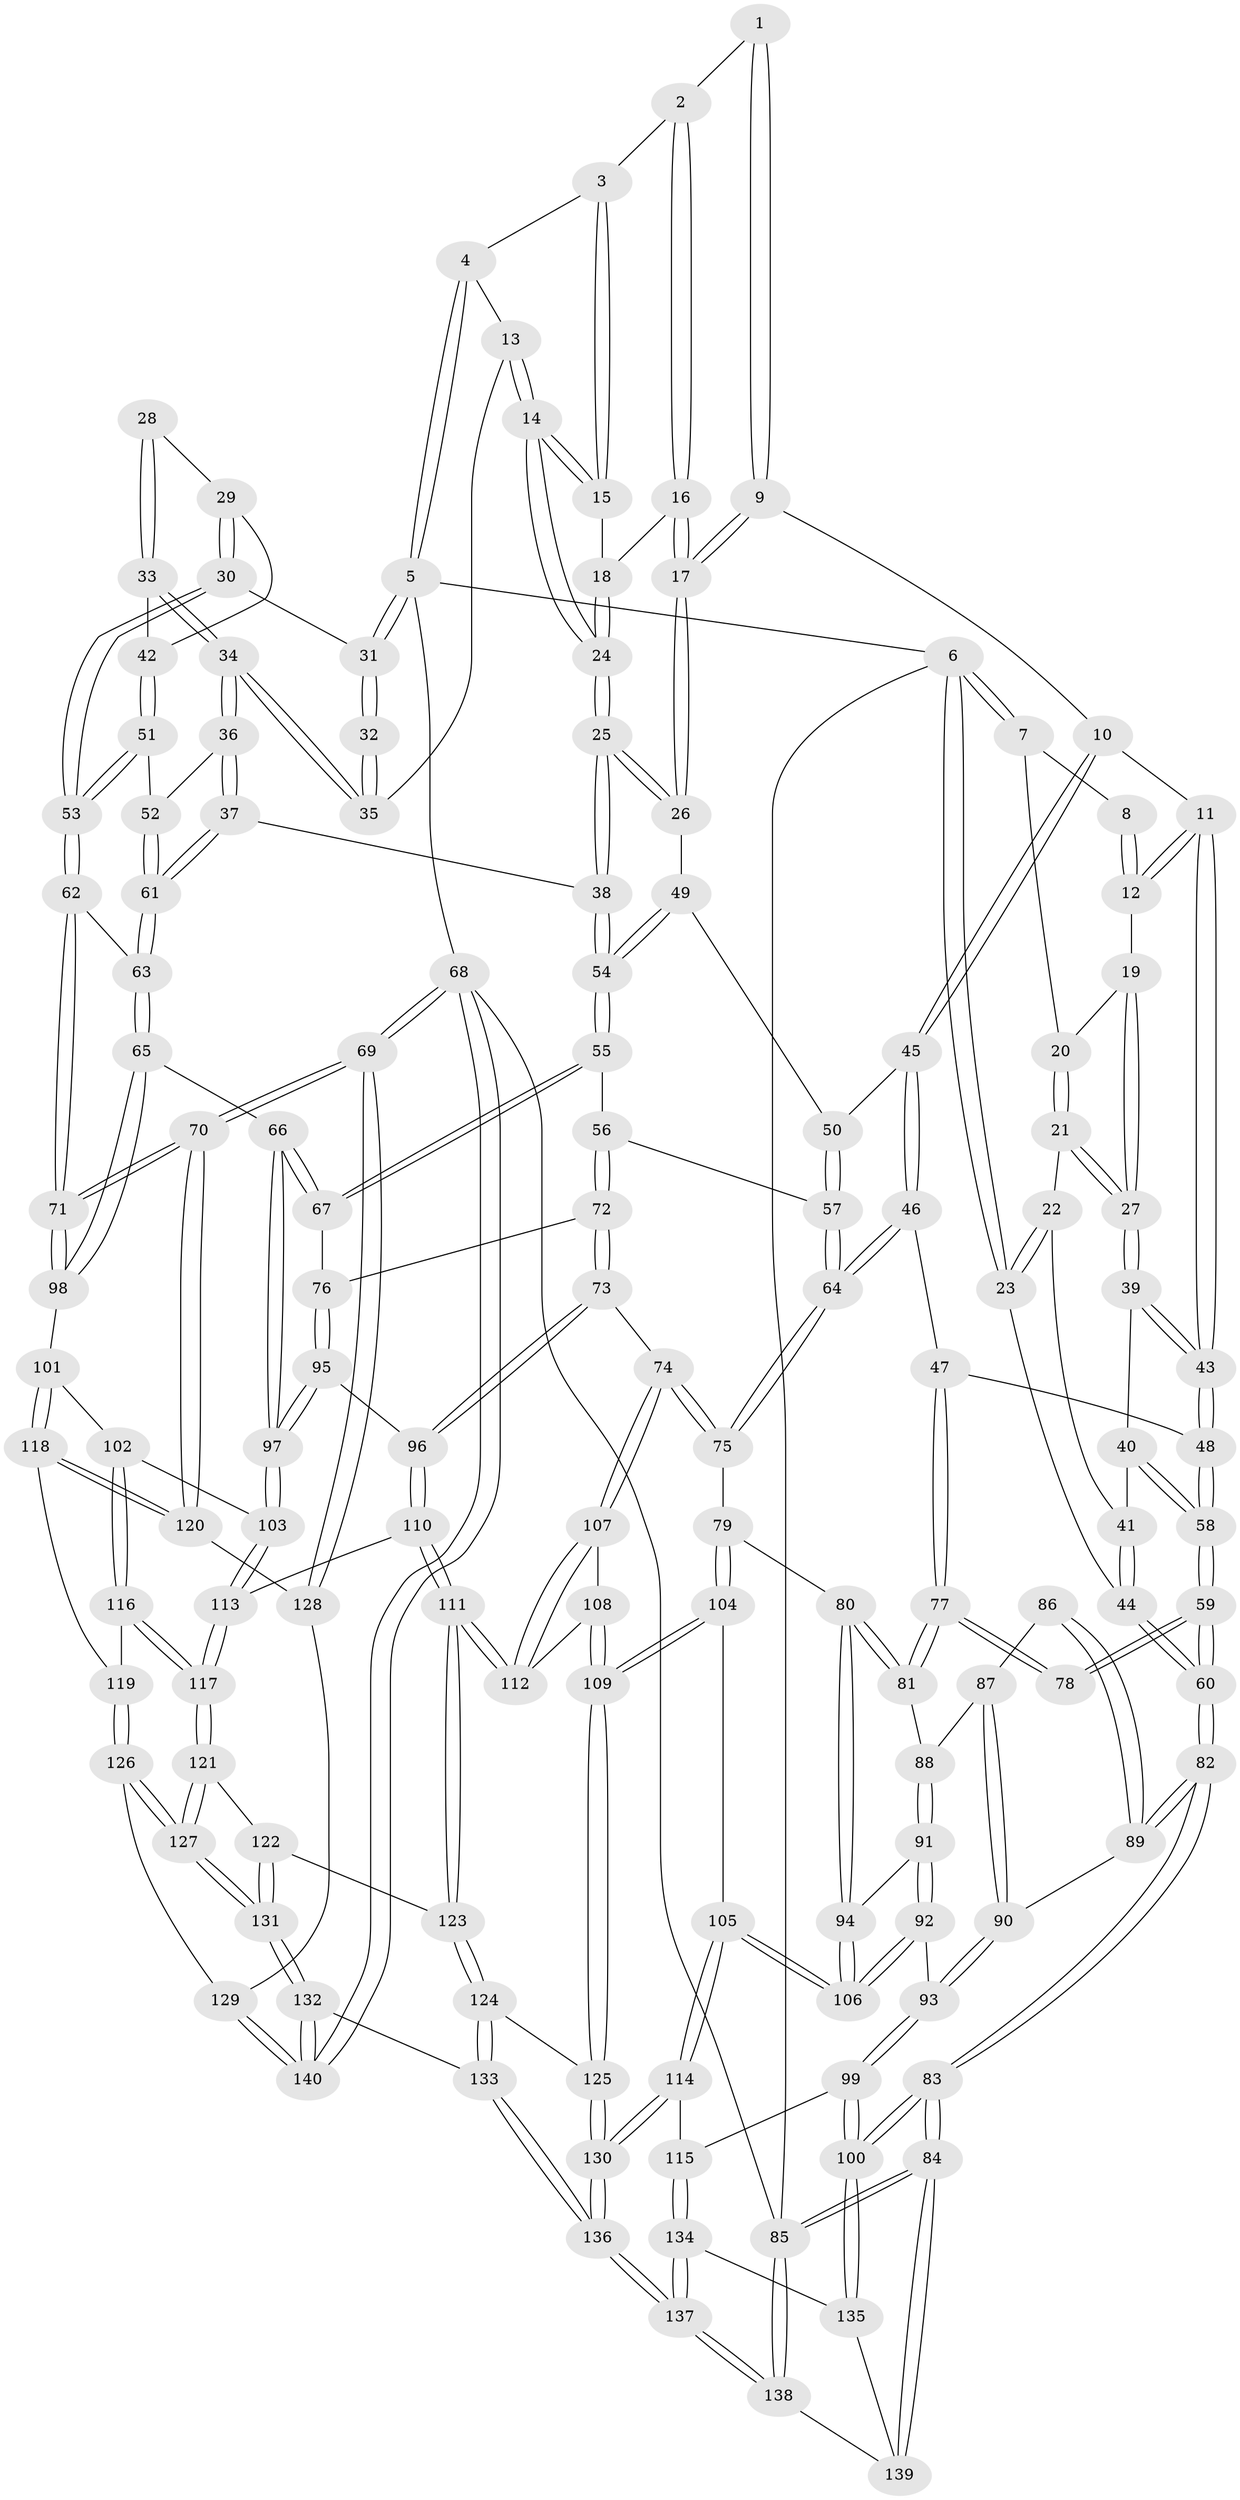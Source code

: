 // Generated by graph-tools (version 1.1) at 2025/38/03/09/25 02:38:36]
// undirected, 140 vertices, 347 edges
graph export_dot {
graph [start="1"]
  node [color=gray90,style=filled];
  1 [pos="+0.5128545250297499+0"];
  2 [pos="+0.58264533560907+0"];
  3 [pos="+0.5848559300211381+0"];
  4 [pos="+0.7867147153336583+0"];
  5 [pos="+1+0"];
  6 [pos="+0+0"];
  7 [pos="+0.09789295531717884+0"];
  8 [pos="+0.24241940944343468+0"];
  9 [pos="+0.39226547892705765+0.11637883155496298"];
  10 [pos="+0.39107033339728386+0.11659760658592476"];
  11 [pos="+0.36550532650933015+0.11380212712190758"];
  12 [pos="+0.3651284476107793+0.11356876370247038"];
  13 [pos="+0.7958551026661272+0.0957693056346586"];
  14 [pos="+0.7106769312935324+0.11870549160580084"];
  15 [pos="+0.6121951911866765+0"];
  16 [pos="+0.5189801880727021+0.09930213856712661"];
  17 [pos="+0.48429078632529765+0.14248640752555986"];
  18 [pos="+0.6080241259544267+0.10801129118738916"];
  19 [pos="+0.2506265051369859+0.10615760816699449"];
  20 [pos="+0.14180986893358472+0"];
  21 [pos="+0.10866585370181807+0.11939711638653336"];
  22 [pos="+0.06356954852258008+0.13787469222082788"];
  23 [pos="+0+0.11451544354419652"];
  24 [pos="+0.6787882523923113+0.16022111124299848"];
  25 [pos="+0.6697292393574703+0.19769540990012555"];
  26 [pos="+0.4937727022316718+0.16265430517095536"];
  27 [pos="+0.18732521697966342+0.21462769960058556"];
  28 [pos="+0.8688445139028163+0.11933177197230921"];
  29 [pos="+0.9586094611812697+0.1298938221385301"];
  30 [pos="+1+0"];
  31 [pos="+1+0"];
  32 [pos="+0.8016781948085387+0.09688379753739124"];
  33 [pos="+0.8928678228668998+0.1901353803757865"];
  34 [pos="+0.8311463910863046+0.18856077339012633"];
  35 [pos="+0.7988421360892005+0.09727147473376889"];
  36 [pos="+0.814747682476276+0.2252772088515017"];
  37 [pos="+0.7505111796170963+0.2755437832041661"];
  38 [pos="+0.6801388886402282+0.26405433734729555"];
  39 [pos="+0.18771245367045195+0.2224577408993733"];
  40 [pos="+0.07859771308336315+0.24889963944677623"];
  41 [pos="+0.06490217577602496+0.19177617913230174"];
  42 [pos="+0.8968834132421812+0.19084101590261945"];
  43 [pos="+0.25838203015149097+0.3139285687259772"];
  44 [pos="+0+0.1458612965138858"];
  45 [pos="+0.3894018202481784+0.2894120213061267"];
  46 [pos="+0.3650003921551624+0.3484231864225785"];
  47 [pos="+0.2697044672117979+0.34212223064232467"];
  48 [pos="+0.2673750493305983+0.33859862410016345"];
  49 [pos="+0.4936096200702747+0.16945010924561887"];
  50 [pos="+0.49029759200995937+0.18425845835736612"];
  51 [pos="+0.9193017074430662+0.2537375627857498"];
  52 [pos="+0.8962506977678552+0.27398135060478107"];
  53 [pos="+1+0.26146110946868617"];
  54 [pos="+0.6372297966773103+0.3153377312616"];
  55 [pos="+0.6307294720710973+0.32580804168993566"];
  56 [pos="+0.5426512516912777+0.3671394788043612"];
  57 [pos="+0.5225656183405519+0.36321271181316084"];
  58 [pos="+0+0.3411796136093779"];
  59 [pos="+0+0.35917902844158"];
  60 [pos="+0+0.363734756855119"];
  61 [pos="+0.8581704671266936+0.38659817730193324"];
  62 [pos="+1+0.34300410132386033"];
  63 [pos="+0.8748371059168163+0.4372188518812409"];
  64 [pos="+0.41996858472704307+0.3776596020925865"];
  65 [pos="+0.8426526820866985+0.49075489566768526"];
  66 [pos="+0.8118697845612994+0.49551739416113894"];
  67 [pos="+0.7497108980891524+0.48705897225986844"];
  68 [pos="+1+1"];
  69 [pos="+1+1"];
  70 [pos="+1+0.8186942137914469"];
  71 [pos="+1+0.6340776860885746"];
  72 [pos="+0.5560924486903129+0.4230692744169499"];
  73 [pos="+0.5105333104645354+0.5661731965849653"];
  74 [pos="+0.4372018895454739+0.5690320493939592"];
  75 [pos="+0.41803883992993396+0.5582174737626233"];
  76 [pos="+0.6557247841699293+0.5339867834534615"];
  77 [pos="+0.2212501271155703+0.4469426419627016"];
  78 [pos="+0+0.4032243549840637"];
  79 [pos="+0.38580736185607806+0.5669661186602193"];
  80 [pos="+0.3732542766595606+0.5638220114890663"];
  81 [pos="+0.22051687344492304+0.4720361092519448"];
  82 [pos="+0+0.5954564073596698"];
  83 [pos="+0+0.7198872002331435"];
  84 [pos="+0+1"];
  85 [pos="+0+1"];
  86 [pos="+0.07265058299552922+0.48889042969857727"];
  87 [pos="+0.16549523291217658+0.5160184928112487"];
  88 [pos="+0.21731708228280983+0.4779082417367362"];
  89 [pos="+0.06535131915428598+0.5592412713670637"];
  90 [pos="+0.12267461240328004+0.5707677410431992"];
  91 [pos="+0.22370968136847807+0.5149633289386198"];
  92 [pos="+0.1607158680813796+0.648272742608125"];
  93 [pos="+0.13166677296905116+0.6466956953951651"];
  94 [pos="+0.24362186862193413+0.6244607501117138"];
  95 [pos="+0.643093455454582+0.5532959632652538"];
  96 [pos="+0.5845036378585042+0.6027252141944934"];
  97 [pos="+0.7305052184882406+0.6575453305020028"];
  98 [pos="+0.9187851804310067+0.627034182994634"];
  99 [pos="+0.08949229573799797+0.6954368437647767"];
  100 [pos="+0+0.7392792409742721"];
  101 [pos="+0.8921226734567147+0.6809357072409522"];
  102 [pos="+0.7540113386445686+0.684347821101627"];
  103 [pos="+0.7292777365646472+0.6825962163545326"];
  104 [pos="+0.30225364764891327+0.7448657142273722"];
  105 [pos="+0.2952044856520517+0.7441961763939483"];
  106 [pos="+0.23674820166320362+0.6534038504739785"];
  107 [pos="+0.43787927744564376+0.5752042330383196"];
  108 [pos="+0.4061177813162771+0.7508523767048688"];
  109 [pos="+0.34728829768246744+0.7688499224677932"];
  110 [pos="+0.5967102518106069+0.7108027571532652"];
  111 [pos="+0.5265249189411622+0.7581025439040481"];
  112 [pos="+0.5151669510880478+0.754527387724692"];
  113 [pos="+0.6751252548034994+0.7355833899903563"];
  114 [pos="+0.21587150560360688+0.7961485258878747"];
  115 [pos="+0.1938436233280133+0.7991579710877104"];
  116 [pos="+0.8147095939771105+0.7826346332860717"];
  117 [pos="+0.7168691829659426+0.8152145086790205"];
  118 [pos="+0.8894863379182012+0.7551364352262784"];
  119 [pos="+0.8774934565175105+0.7681857672021759"];
  120 [pos="+0.9963823044538717+0.8190242093808267"];
  121 [pos="+0.7148254830354077+0.8368267797310553"];
  122 [pos="+0.5429235375743142+0.8185891765518375"];
  123 [pos="+0.5283058037389967+0.790758674198424"];
  124 [pos="+0.4554880184289422+0.8786630088014852"];
  125 [pos="+0.3672242053846117+0.8615611601519672"];
  126 [pos="+0.864738531195418+0.8788356688422678"];
  127 [pos="+0.7109685546543648+0.9133729380479968"];
  128 [pos="+0.945995341748384+0.8928953706426599"];
  129 [pos="+0.9037180168113874+0.9203176292370069"];
  130 [pos="+0.30117171508559676+1"];
  131 [pos="+0.64686725810804+1"];
  132 [pos="+0.6310858875428238+1"];
  133 [pos="+0.5853804163490164+1"];
  134 [pos="+0.1590384918290757+0.8331584785719152"];
  135 [pos="+0.06843913108084809+0.8691490110041078"];
  136 [pos="+0.2848588822356891+1"];
  137 [pos="+0.2568750264221055+1"];
  138 [pos="+0.16942352218093867+1"];
  139 [pos="+0.07050284777546652+0.8797463219918648"];
  140 [pos="+0.9171209564120066+1"];
  1 -- 2;
  1 -- 9;
  1 -- 9;
  2 -- 3;
  2 -- 16;
  2 -- 16;
  3 -- 4;
  3 -- 15;
  3 -- 15;
  4 -- 5;
  4 -- 5;
  4 -- 13;
  5 -- 6;
  5 -- 31;
  5 -- 31;
  5 -- 68;
  6 -- 7;
  6 -- 7;
  6 -- 23;
  6 -- 23;
  6 -- 85;
  7 -- 8;
  7 -- 20;
  8 -- 12;
  8 -- 12;
  9 -- 10;
  9 -- 17;
  9 -- 17;
  10 -- 11;
  10 -- 45;
  10 -- 45;
  11 -- 12;
  11 -- 12;
  11 -- 43;
  11 -- 43;
  12 -- 19;
  13 -- 14;
  13 -- 14;
  13 -- 35;
  14 -- 15;
  14 -- 15;
  14 -- 24;
  14 -- 24;
  15 -- 18;
  16 -- 17;
  16 -- 17;
  16 -- 18;
  17 -- 26;
  17 -- 26;
  18 -- 24;
  18 -- 24;
  19 -- 20;
  19 -- 27;
  19 -- 27;
  20 -- 21;
  20 -- 21;
  21 -- 22;
  21 -- 27;
  21 -- 27;
  22 -- 23;
  22 -- 23;
  22 -- 41;
  23 -- 44;
  24 -- 25;
  24 -- 25;
  25 -- 26;
  25 -- 26;
  25 -- 38;
  25 -- 38;
  26 -- 49;
  27 -- 39;
  27 -- 39;
  28 -- 29;
  28 -- 33;
  28 -- 33;
  29 -- 30;
  29 -- 30;
  29 -- 42;
  30 -- 31;
  30 -- 53;
  30 -- 53;
  31 -- 32;
  31 -- 32;
  32 -- 35;
  32 -- 35;
  33 -- 34;
  33 -- 34;
  33 -- 42;
  34 -- 35;
  34 -- 35;
  34 -- 36;
  34 -- 36;
  36 -- 37;
  36 -- 37;
  36 -- 52;
  37 -- 38;
  37 -- 61;
  37 -- 61;
  38 -- 54;
  38 -- 54;
  39 -- 40;
  39 -- 43;
  39 -- 43;
  40 -- 41;
  40 -- 58;
  40 -- 58;
  41 -- 44;
  41 -- 44;
  42 -- 51;
  42 -- 51;
  43 -- 48;
  43 -- 48;
  44 -- 60;
  44 -- 60;
  45 -- 46;
  45 -- 46;
  45 -- 50;
  46 -- 47;
  46 -- 64;
  46 -- 64;
  47 -- 48;
  47 -- 77;
  47 -- 77;
  48 -- 58;
  48 -- 58;
  49 -- 50;
  49 -- 54;
  49 -- 54;
  50 -- 57;
  50 -- 57;
  51 -- 52;
  51 -- 53;
  51 -- 53;
  52 -- 61;
  52 -- 61;
  53 -- 62;
  53 -- 62;
  54 -- 55;
  54 -- 55;
  55 -- 56;
  55 -- 67;
  55 -- 67;
  56 -- 57;
  56 -- 72;
  56 -- 72;
  57 -- 64;
  57 -- 64;
  58 -- 59;
  58 -- 59;
  59 -- 60;
  59 -- 60;
  59 -- 78;
  59 -- 78;
  60 -- 82;
  60 -- 82;
  61 -- 63;
  61 -- 63;
  62 -- 63;
  62 -- 71;
  62 -- 71;
  63 -- 65;
  63 -- 65;
  64 -- 75;
  64 -- 75;
  65 -- 66;
  65 -- 98;
  65 -- 98;
  66 -- 67;
  66 -- 67;
  66 -- 97;
  66 -- 97;
  67 -- 76;
  68 -- 69;
  68 -- 69;
  68 -- 140;
  68 -- 140;
  68 -- 85;
  69 -- 70;
  69 -- 70;
  69 -- 128;
  69 -- 128;
  70 -- 71;
  70 -- 71;
  70 -- 120;
  70 -- 120;
  71 -- 98;
  71 -- 98;
  72 -- 73;
  72 -- 73;
  72 -- 76;
  73 -- 74;
  73 -- 96;
  73 -- 96;
  74 -- 75;
  74 -- 75;
  74 -- 107;
  74 -- 107;
  75 -- 79;
  76 -- 95;
  76 -- 95;
  77 -- 78;
  77 -- 78;
  77 -- 81;
  77 -- 81;
  79 -- 80;
  79 -- 104;
  79 -- 104;
  80 -- 81;
  80 -- 81;
  80 -- 94;
  80 -- 94;
  81 -- 88;
  82 -- 83;
  82 -- 83;
  82 -- 89;
  82 -- 89;
  83 -- 84;
  83 -- 84;
  83 -- 100;
  83 -- 100;
  84 -- 85;
  84 -- 85;
  84 -- 139;
  84 -- 139;
  85 -- 138;
  85 -- 138;
  86 -- 87;
  86 -- 89;
  86 -- 89;
  87 -- 88;
  87 -- 90;
  87 -- 90;
  88 -- 91;
  88 -- 91;
  89 -- 90;
  90 -- 93;
  90 -- 93;
  91 -- 92;
  91 -- 92;
  91 -- 94;
  92 -- 93;
  92 -- 106;
  92 -- 106;
  93 -- 99;
  93 -- 99;
  94 -- 106;
  94 -- 106;
  95 -- 96;
  95 -- 97;
  95 -- 97;
  96 -- 110;
  96 -- 110;
  97 -- 103;
  97 -- 103;
  98 -- 101;
  99 -- 100;
  99 -- 100;
  99 -- 115;
  100 -- 135;
  100 -- 135;
  101 -- 102;
  101 -- 118;
  101 -- 118;
  102 -- 103;
  102 -- 116;
  102 -- 116;
  103 -- 113;
  103 -- 113;
  104 -- 105;
  104 -- 109;
  104 -- 109;
  105 -- 106;
  105 -- 106;
  105 -- 114;
  105 -- 114;
  107 -- 108;
  107 -- 112;
  107 -- 112;
  108 -- 109;
  108 -- 109;
  108 -- 112;
  109 -- 125;
  109 -- 125;
  110 -- 111;
  110 -- 111;
  110 -- 113;
  111 -- 112;
  111 -- 112;
  111 -- 123;
  111 -- 123;
  113 -- 117;
  113 -- 117;
  114 -- 115;
  114 -- 130;
  114 -- 130;
  115 -- 134;
  115 -- 134;
  116 -- 117;
  116 -- 117;
  116 -- 119;
  117 -- 121;
  117 -- 121;
  118 -- 119;
  118 -- 120;
  118 -- 120;
  119 -- 126;
  119 -- 126;
  120 -- 128;
  121 -- 122;
  121 -- 127;
  121 -- 127;
  122 -- 123;
  122 -- 131;
  122 -- 131;
  123 -- 124;
  123 -- 124;
  124 -- 125;
  124 -- 133;
  124 -- 133;
  125 -- 130;
  125 -- 130;
  126 -- 127;
  126 -- 127;
  126 -- 129;
  127 -- 131;
  127 -- 131;
  128 -- 129;
  129 -- 140;
  129 -- 140;
  130 -- 136;
  130 -- 136;
  131 -- 132;
  131 -- 132;
  132 -- 133;
  132 -- 140;
  132 -- 140;
  133 -- 136;
  133 -- 136;
  134 -- 135;
  134 -- 137;
  134 -- 137;
  135 -- 139;
  136 -- 137;
  136 -- 137;
  137 -- 138;
  137 -- 138;
  138 -- 139;
}
